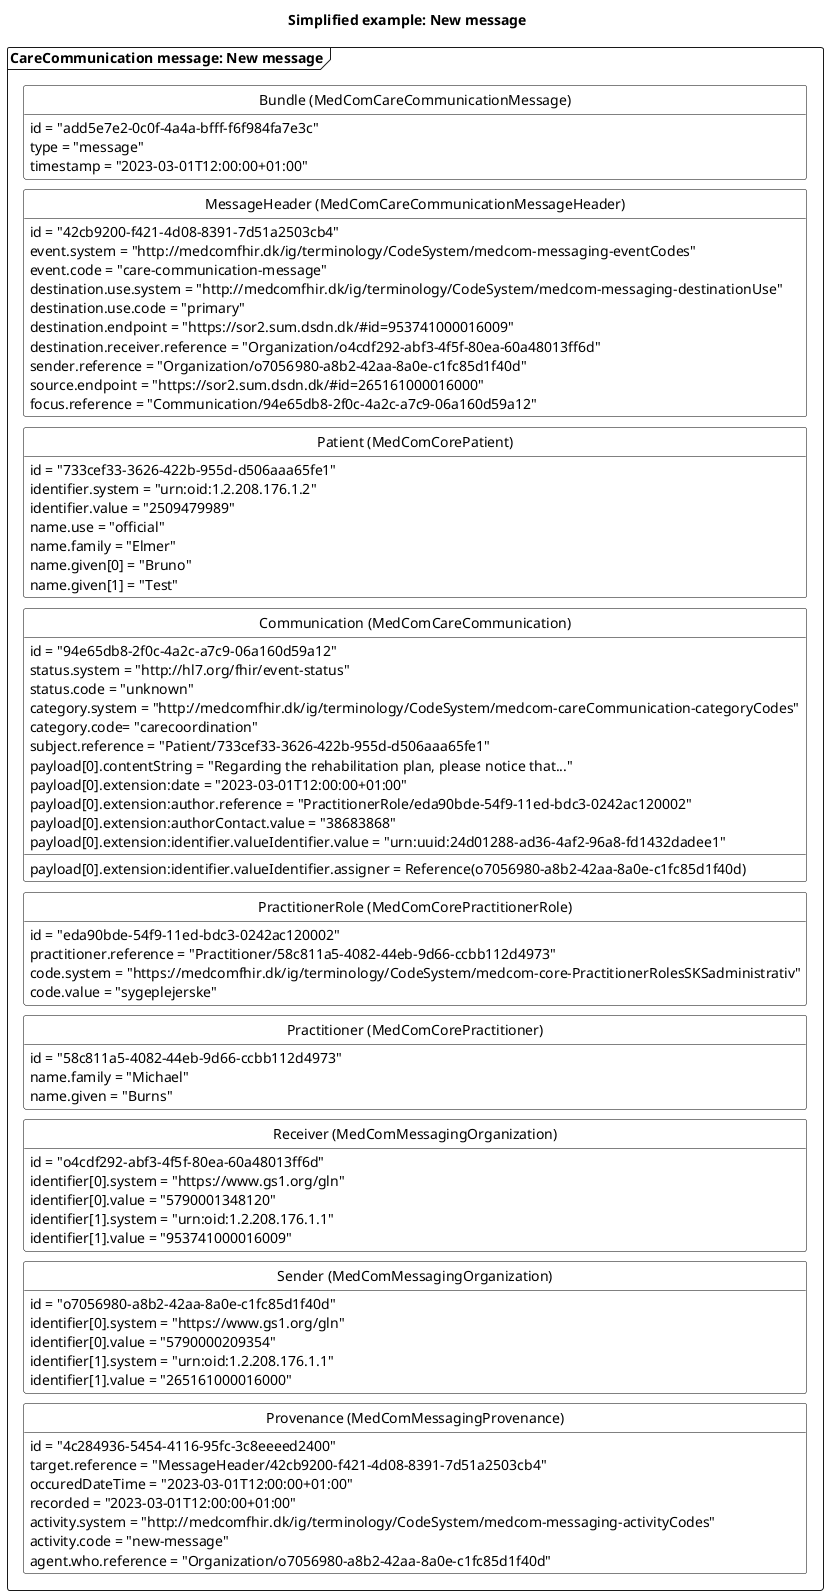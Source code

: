 @startuml CCNewMessage

'layout
skinparam class {
    BackgroundColor White
    BorderColor Black
    ArrowColor Black
  }
hide circle
hide empty members
skinparam SameClassWidth true
skinparam Ranksep 10


'title
title Simplified example: New message

'Message 1: New message
package "CareCommunication message: New message" as new <<Frame>>{
    class "Bundle (MedComCareCommunicationMessage)" as newB {
        id = "add5e7e2-0c0f-4a4a-bfff-f6f984fa7e3c"
        type = "message"
        timestamp = "2023-03-01T12:00:00+01:00"
    }
    class "MessageHeader (MedComCareCommunicationMessageHeader)" as newMH{
        id = "42cb9200-f421-4d08-8391-7d51a2503cb4"
        event.system = "http://medcomfhir.dk/ig/terminology/CodeSystem/medcom-messaging-eventCodes"
        event.code = "care-communication-message"
        destination.use.system = "http://medcomfhir.dk/ig/terminology/CodeSystem/medcom-messaging-destinationUse"
        destination.use.code = "primary"
        destination.endpoint = "https://sor2.sum.dsdn.dk/#id=953741000016009"
        destination.receiver.reference = "Organization/o4cdf292-abf3-4f5f-80ea-60a48013ff6d"
        sender.reference = "Organization/o7056980-a8b2-42aa-8a0e-c1fc85d1f40d"
        source.endpoint = "https://sor2.sum.dsdn.dk/#id=265161000016000"
        focus.reference = "Communication/94e65db8-2f0c-4a2c-a7c9-06a160d59a12"
    }
    class "Patient (MedComCorePatient)" as newPT{
        id = "733cef33-3626-422b-955d-d506aaa65fe1"
        identifier.system = "urn:oid:1.2.208.176.1.2"
        identifier.value = "2509479989"
        name.use = "official"
        name.family = "Elmer"
        name.given[0] = "Bruno"
        name.given[1] = "Test"
    }
    class "Communication (MedComCareCommunication)" as newCom{
        id = "94e65db8-2f0c-4a2c-a7c9-06a160d59a12"
        status.system = "http://hl7.org/fhir/event-status" 
        status.code = "unknown"
        category.system = "http://medcomfhir.dk/ig/terminology/CodeSystem/medcom-careCommunication-categoryCodes"
        category.code= "carecoordination"
        subject.reference = "Patient/733cef33-3626-422b-955d-d506aaa65fe1"
        payload[0].contentString = "Regarding the rehabilitation plan, please notice that..."
        payload[0].extension:date = "2023-03-01T12:00:00+01:00"
        payload[0].extension:author.reference = "PractitionerRole/eda90bde-54f9-11ed-bdc3-0242ac120002"
        payload[0].extension:authorContact.value = "38683868"
        payload[0].extension:identifier.valueIdentifier.value = "urn:uuid:24d01288-ad36-4af2-96a8-fd1432dadee1"
        payload[0].extension:identifier.valueIdentifier.assigner = Reference(o7056980-a8b2-42aa-8a0e-c1fc85d1f40d)
    }
    class "PractitionerRole (MedComCorePractitionerRole)" as newPracR{
        id = "eda90bde-54f9-11ed-bdc3-0242ac120002"
        practitioner.reference = "Practitioner/58c811a5-4082-44eb-9d66-ccbb112d4973"
        code.system = "https://medcomfhir.dk/ig/terminology/CodeSystem/medcom-core-PractitionerRolesSKSadministrativ"
        code.value = "sygeplejerske"
    }
    class "Practitioner (MedComCorePractitioner)" as newPrac{
        id = "58c811a5-4082-44eb-9d66-ccbb112d4973"
        name.family = "Michael"
        name.given = "Burns"
    }
    class "Receiver (MedComMessagingOrganization)" as newROrg{
        id = "o4cdf292-abf3-4f5f-80ea-60a48013ff6d"
        identifier[0].system = "https://www.gs1.org/gln"
        identifier[0].value = "5790001348120"
        identifier[1].system = "urn:oid:1.2.208.176.1.1"
        identifier[1].value = "953741000016009"
    }
    class "Sender (MedComMessagingOrganization)" as newSOrg{
        id = "o7056980-a8b2-42aa-8a0e-c1fc85d1f40d"
        identifier[0].system = "https://www.gs1.org/gln"
        identifier[0].value = "5790000209354"
        identifier[1].system = "urn:oid:1.2.208.176.1.1"
        identifier[1].value = "265161000016000"
    }
    class "Provenance (MedComMessagingProvenance)" as newPRO{
        id = "4c284936-5454-4116-95fc-3c8eeeed2400"
        target.reference = "MessageHeader/42cb9200-f421-4d08-8391-7d51a2503cb4"
        occuredDateTime = "2023-03-01T12:00:00+01:00"
        recorded = "2023-03-01T12:00:00+01:00"
        activity.system = "http://medcomfhir.dk/ig/terminology/CodeSystem/medcom-messaging-activityCodes"
        activity.code = "new-message"
        agent.who.reference = "Organization/o7056980-a8b2-42aa-8a0e-c1fc85d1f40d"
    }

newB -[hidden]- newMH
newMH -[hidden]-newPT
newPT-[hidden]-newCom
newCom -[hidden]-newPracR
newPracR-[hidden]-newPrac
newPrac-[hidden]-newROrg
newROrg-[hidden]- newSOrg
newSOrg-[hidden]-newPRO


@enduml
